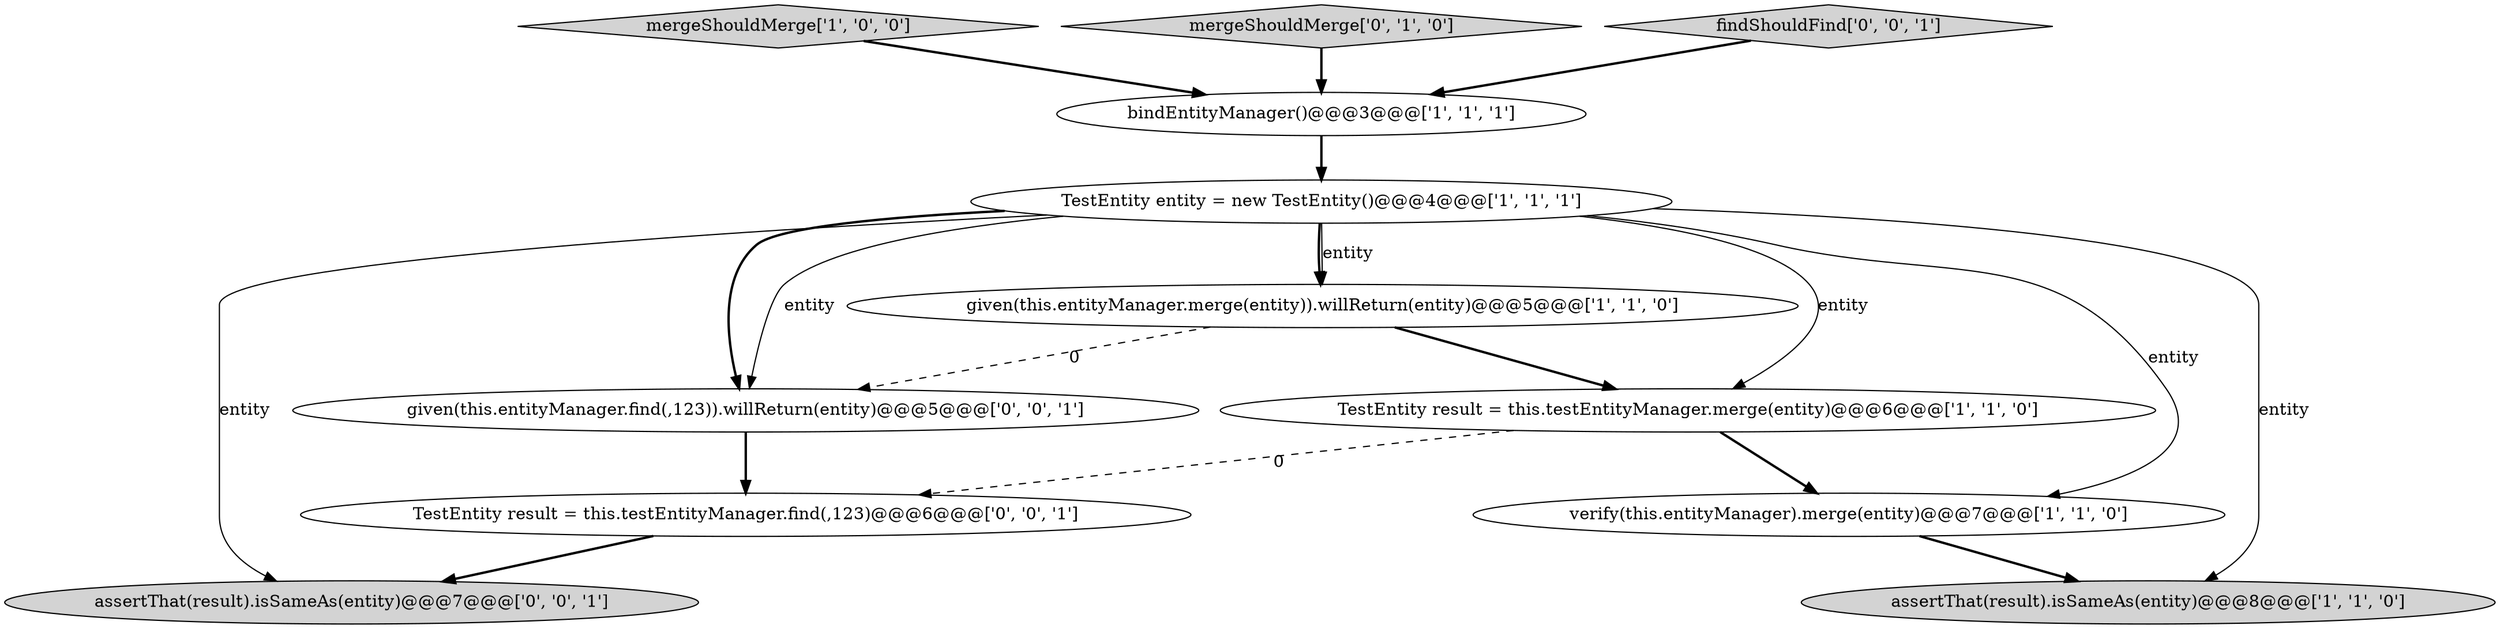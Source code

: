 digraph {
2 [style = filled, label = "mergeShouldMerge['1', '0', '0']", fillcolor = lightgray, shape = diamond image = "AAA0AAABBB1BBB"];
3 [style = filled, label = "given(this.entityManager.merge(entity)).willReturn(entity)@@@5@@@['1', '1', '0']", fillcolor = white, shape = ellipse image = "AAA0AAABBB1BBB"];
8 [style = filled, label = "given(this.entityManager.find(,123)).willReturn(entity)@@@5@@@['0', '0', '1']", fillcolor = white, shape = ellipse image = "AAA0AAABBB3BBB"];
9 [style = filled, label = "assertThat(result).isSameAs(entity)@@@7@@@['0', '0', '1']", fillcolor = lightgray, shape = ellipse image = "AAA0AAABBB3BBB"];
4 [style = filled, label = "verify(this.entityManager).merge(entity)@@@7@@@['1', '1', '0']", fillcolor = white, shape = ellipse image = "AAA0AAABBB1BBB"];
0 [style = filled, label = "TestEntity result = this.testEntityManager.merge(entity)@@@6@@@['1', '1', '0']", fillcolor = white, shape = ellipse image = "AAA0AAABBB1BBB"];
6 [style = filled, label = "assertThat(result).isSameAs(entity)@@@8@@@['1', '1', '0']", fillcolor = lightgray, shape = ellipse image = "AAA0AAABBB1BBB"];
11 [style = filled, label = "TestEntity result = this.testEntityManager.find(,123)@@@6@@@['0', '0', '1']", fillcolor = white, shape = ellipse image = "AAA0AAABBB3BBB"];
7 [style = filled, label = "mergeShouldMerge['0', '1', '0']", fillcolor = lightgray, shape = diamond image = "AAA0AAABBB2BBB"];
10 [style = filled, label = "findShouldFind['0', '0', '1']", fillcolor = lightgray, shape = diamond image = "AAA0AAABBB3BBB"];
5 [style = filled, label = "TestEntity entity = new TestEntity()@@@4@@@['1', '1', '1']", fillcolor = white, shape = ellipse image = "AAA0AAABBB1BBB"];
1 [style = filled, label = "bindEntityManager()@@@3@@@['1', '1', '1']", fillcolor = white, shape = ellipse image = "AAA0AAABBB1BBB"];
1->5 [style = bold, label=""];
5->3 [style = bold, label=""];
5->3 [style = solid, label="entity"];
3->8 [style = dashed, label="0"];
5->8 [style = bold, label=""];
0->11 [style = dashed, label="0"];
7->1 [style = bold, label=""];
5->6 [style = solid, label="entity"];
5->9 [style = solid, label="entity"];
10->1 [style = bold, label=""];
11->9 [style = bold, label=""];
0->4 [style = bold, label=""];
4->6 [style = bold, label=""];
8->11 [style = bold, label=""];
2->1 [style = bold, label=""];
3->0 [style = bold, label=""];
5->4 [style = solid, label="entity"];
5->8 [style = solid, label="entity"];
5->0 [style = solid, label="entity"];
}
